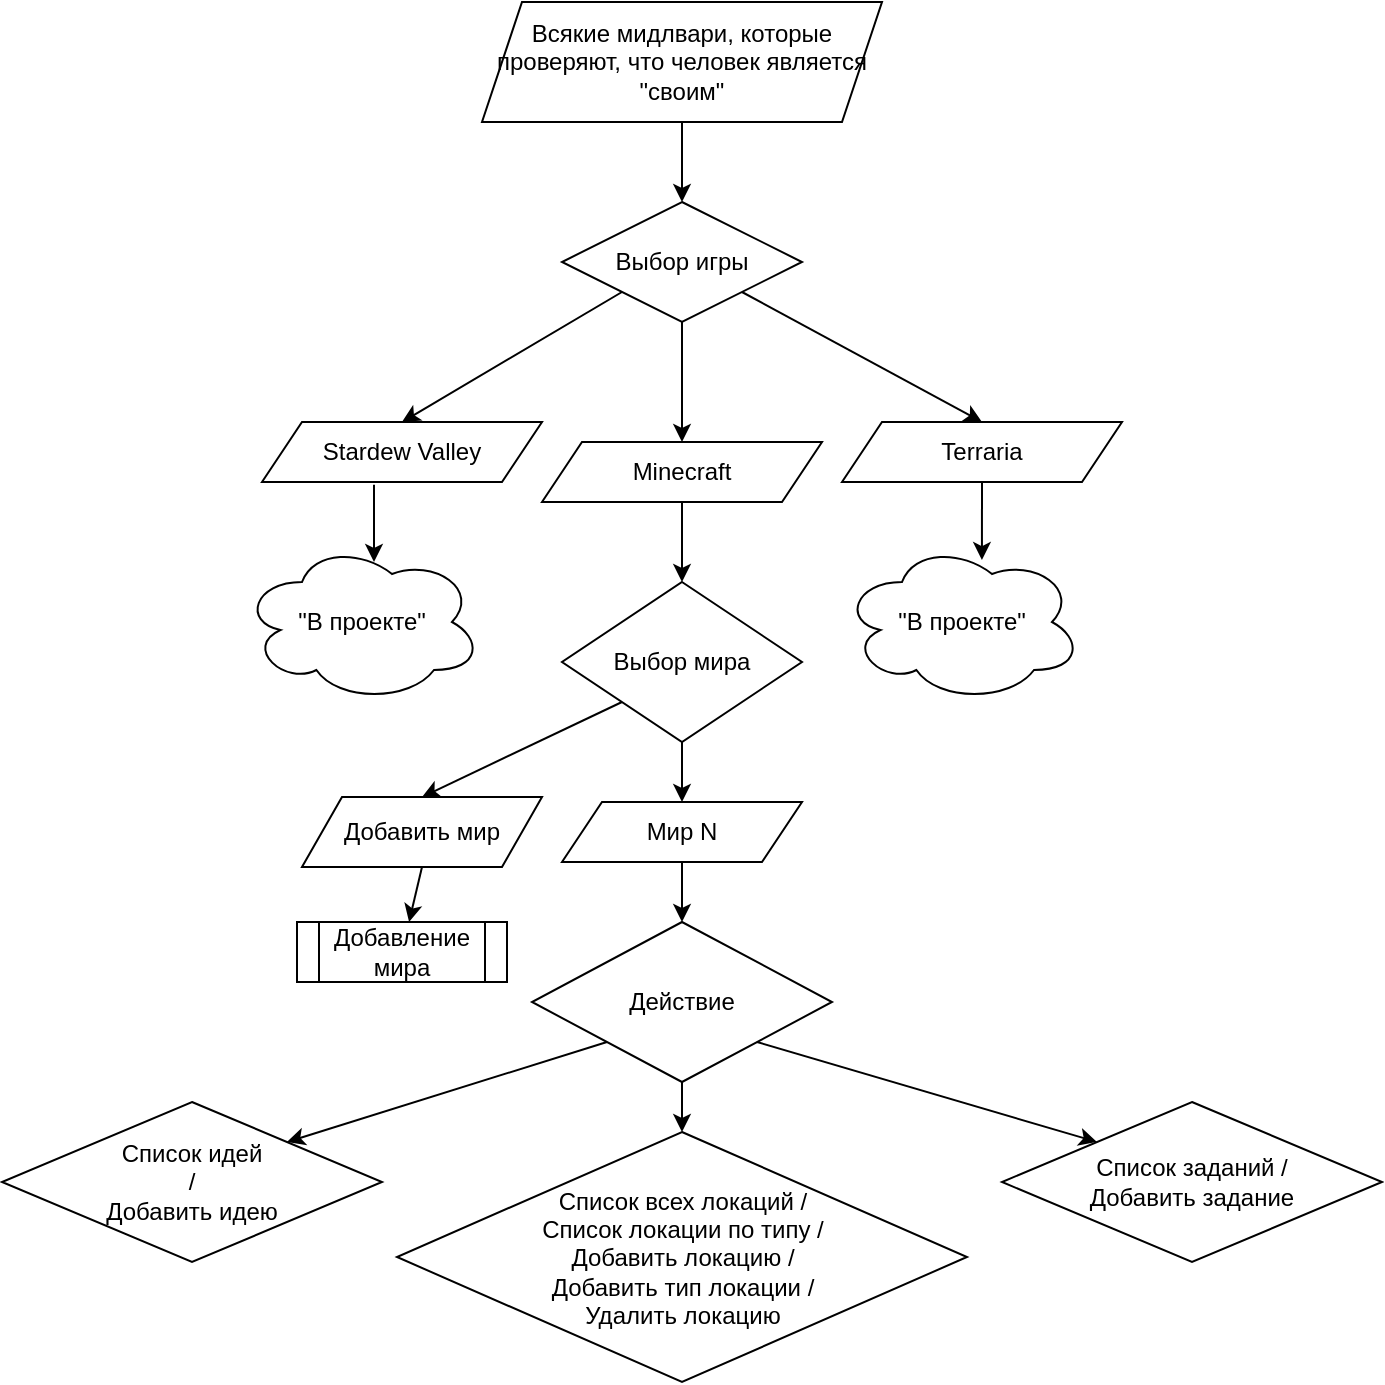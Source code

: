 <mxfile version="20.3.0" type="device"><diagram id="AFFP7eLL_CqjiO_C2e4r" name="Страница 1"><mxGraphModel dx="716" dy="397" grid="1" gridSize="10" guides="1" tooltips="1" connect="1" arrows="1" fold="1" page="1" pageScale="1" pageWidth="827" pageHeight="1169" math="0" shadow="0"><root><mxCell id="0"/><mxCell id="1" parent="0"/><mxCell id="5rMdnoEMVstbECh4egr8-1" value="Выбор игры" style="rhombus;whiteSpace=wrap;html=1;fontFamily=Helvetica;fontSize=12;fontColor=default;align=center;strokeColor=default;fillColor=default;" vertex="1" parent="1"><mxGeometry x="340" y="120" width="120" height="60" as="geometry"/></mxCell><mxCell id="5rMdnoEMVstbECh4egr8-2" value="Всякие мидлвари, которые проверяют, что человек является &quot;своим&quot;" style="shape=parallelogram;perimeter=parallelogramPerimeter;whiteSpace=wrap;html=1;fixedSize=1;fontFamily=Helvetica;fontSize=12;fontColor=default;align=center;strokeColor=default;fillColor=default;" vertex="1" parent="1"><mxGeometry x="300" y="20" width="200" height="60" as="geometry"/></mxCell><mxCell id="5rMdnoEMVstbECh4egr8-3" value="" style="endArrow=classic;html=1;rounded=0;exitX=0.5;exitY=1;exitDx=0;exitDy=0;" edge="1" parent="1" source="5rMdnoEMVstbECh4egr8-2"><mxGeometry width="50" height="50" relative="1" as="geometry"><mxPoint x="390" y="300" as="sourcePoint"/><mxPoint x="400" y="120" as="targetPoint"/></mxGeometry></mxCell><mxCell id="5rMdnoEMVstbECh4egr8-4" value="" style="endArrow=classic;html=1;rounded=0;exitX=0;exitY=1;exitDx=0;exitDy=0;entryX=0.5;entryY=0;entryDx=0;entryDy=0;" edge="1" parent="1" source="5rMdnoEMVstbECh4egr8-1" target="5rMdnoEMVstbECh4egr8-8"><mxGeometry width="50" height="50" relative="1" as="geometry"><mxPoint x="170" y="320" as="sourcePoint"/><mxPoint x="290" y="220" as="targetPoint"/></mxGeometry></mxCell><mxCell id="5rMdnoEMVstbECh4egr8-5" value="" style="endArrow=classic;html=1;rounded=0;exitX=0.5;exitY=1;exitDx=0;exitDy=0;entryX=0.5;entryY=0;entryDx=0;entryDy=0;" edge="1" parent="1" source="5rMdnoEMVstbECh4egr8-1" target="5rMdnoEMVstbECh4egr8-7"><mxGeometry width="50" height="50" relative="1" as="geometry"><mxPoint x="380" y="175" as="sourcePoint"/><mxPoint x="400" y="240" as="targetPoint"/></mxGeometry></mxCell><mxCell id="5rMdnoEMVstbECh4egr8-6" value="" style="endArrow=classic;html=1;rounded=0;exitX=1;exitY=1;exitDx=0;exitDy=0;entryX=0.5;entryY=0;entryDx=0;entryDy=0;" edge="1" parent="1" source="5rMdnoEMVstbECh4egr8-1" target="5rMdnoEMVstbECh4egr8-9"><mxGeometry width="50" height="50" relative="1" as="geometry"><mxPoint x="410" y="190" as="sourcePoint"/><mxPoint x="510" y="220" as="targetPoint"/></mxGeometry></mxCell><mxCell id="5rMdnoEMVstbECh4egr8-7" value="Minecraft" style="shape=parallelogram;perimeter=parallelogramPerimeter;whiteSpace=wrap;html=1;fixedSize=1;" vertex="1" parent="1"><mxGeometry x="330" y="240" width="140" height="30" as="geometry"/></mxCell><mxCell id="5rMdnoEMVstbECh4egr8-8" value="Stardew Valley" style="shape=parallelogram;perimeter=parallelogramPerimeter;whiteSpace=wrap;html=1;fixedSize=1;" vertex="1" parent="1"><mxGeometry x="190" y="230" width="140" height="30" as="geometry"/></mxCell><mxCell id="5rMdnoEMVstbECh4egr8-9" value="Terraria" style="shape=parallelogram;perimeter=parallelogramPerimeter;whiteSpace=wrap;html=1;fixedSize=1;" vertex="1" parent="1"><mxGeometry x="480" y="230" width="140" height="30" as="geometry"/></mxCell><mxCell id="5rMdnoEMVstbECh4egr8-10" value="&quot;В проекте&quot;" style="ellipse;shape=cloud;whiteSpace=wrap;html=1;" vertex="1" parent="1"><mxGeometry x="180" y="290" width="120" height="80" as="geometry"/></mxCell><mxCell id="5rMdnoEMVstbECh4egr8-11" value="&quot;В проекте&quot;" style="ellipse;shape=cloud;whiteSpace=wrap;html=1;" vertex="1" parent="1"><mxGeometry x="480" y="290" width="120" height="80" as="geometry"/></mxCell><mxCell id="5rMdnoEMVstbECh4egr8-12" value="" style="endArrow=classic;html=1;rounded=0;exitX=0.5;exitY=1;exitDx=0;exitDy=0;entryX=0.583;entryY=0.113;entryDx=0;entryDy=0;entryPerimeter=0;" edge="1" parent="1" source="5rMdnoEMVstbECh4egr8-9" target="5rMdnoEMVstbECh4egr8-11"><mxGeometry width="50" height="50" relative="1" as="geometry"><mxPoint x="440" y="175" as="sourcePoint"/><mxPoint x="560" y="240" as="targetPoint"/></mxGeometry></mxCell><mxCell id="5rMdnoEMVstbECh4egr8-13" value="" style="endArrow=classic;html=1;rounded=0;exitX=0.4;exitY=1.047;exitDx=0;exitDy=0;exitPerimeter=0;" edge="1" parent="1" source="5rMdnoEMVstbECh4egr8-8"><mxGeometry width="50" height="50" relative="1" as="geometry"><mxPoint x="560" y="270" as="sourcePoint"/><mxPoint x="246" y="300" as="targetPoint"/></mxGeometry></mxCell><mxCell id="5rMdnoEMVstbECh4egr8-14" value="Выбор мира" style="rhombus;whiteSpace=wrap;html=1;" vertex="1" parent="1"><mxGeometry x="340" y="310" width="120" height="80" as="geometry"/></mxCell><mxCell id="5rMdnoEMVstbECh4egr8-15" value="Мир N" style="shape=parallelogram;perimeter=parallelogramPerimeter;whiteSpace=wrap;html=1;fixedSize=1;" vertex="1" parent="1"><mxGeometry x="340" y="420" width="120" height="30" as="geometry"/></mxCell><mxCell id="5rMdnoEMVstbECh4egr8-16" value="" style="endArrow=classic;html=1;rounded=0;exitX=0.5;exitY=1;exitDx=0;exitDy=0;entryX=0.5;entryY=0;entryDx=0;entryDy=0;" edge="1" parent="1" source="5rMdnoEMVstbECh4egr8-7" target="5rMdnoEMVstbECh4egr8-14"><mxGeometry width="50" height="50" relative="1" as="geometry"><mxPoint x="256" y="271.41" as="sourcePoint"/><mxPoint x="256" y="310" as="targetPoint"/></mxGeometry></mxCell><mxCell id="5rMdnoEMVstbECh4egr8-17" value="" style="endArrow=classic;html=1;rounded=0;exitX=0.5;exitY=1;exitDx=0;exitDy=0;entryX=0.5;entryY=0;entryDx=0;entryDy=0;" edge="1" parent="1" source="5rMdnoEMVstbECh4egr8-14" target="5rMdnoEMVstbECh4egr8-15"><mxGeometry width="50" height="50" relative="1" as="geometry"><mxPoint x="410" y="280" as="sourcePoint"/><mxPoint x="410" y="320" as="targetPoint"/></mxGeometry></mxCell><mxCell id="5rMdnoEMVstbECh4egr8-18" value="Действие" style="rhombus;whiteSpace=wrap;html=1;" vertex="1" parent="1"><mxGeometry x="325" y="480" width="150" height="80" as="geometry"/></mxCell><mxCell id="5rMdnoEMVstbECh4egr8-19" value="" style="endArrow=classic;html=1;rounded=0;exitX=0.5;exitY=1;exitDx=0;exitDy=0;entryX=0.5;entryY=0;entryDx=0;entryDy=0;" edge="1" parent="1" source="5rMdnoEMVstbECh4egr8-15" target="5rMdnoEMVstbECh4egr8-18"><mxGeometry width="50" height="50" relative="1" as="geometry"><mxPoint x="370" y="560" as="sourcePoint"/><mxPoint x="420" y="510" as="targetPoint"/></mxGeometry></mxCell><mxCell id="5rMdnoEMVstbECh4egr8-21" value="Список идей&lt;br&gt;/&lt;br&gt;Добавить идею" style="rhombus;whiteSpace=wrap;html=1;" vertex="1" parent="1"><mxGeometry x="60" y="570" width="190" height="80" as="geometry"/></mxCell><mxCell id="5rMdnoEMVstbECh4egr8-22" value="Список всех локаций /&lt;br&gt;Список локации по типу /&lt;br&gt;Добавить локацию /&lt;br&gt;Добавить тип локации /&lt;br&gt;Удалить локацию" style="rhombus;whiteSpace=wrap;html=1;" vertex="1" parent="1"><mxGeometry x="257.5" y="585" width="285" height="125" as="geometry"/></mxCell><mxCell id="5rMdnoEMVstbECh4egr8-23" value="Добавить мир" style="shape=parallelogram;perimeter=parallelogramPerimeter;whiteSpace=wrap;html=1;fixedSize=1;" vertex="1" parent="1"><mxGeometry x="210" y="417.5" width="120" height="35" as="geometry"/></mxCell><mxCell id="5rMdnoEMVstbECh4egr8-24" value="" style="endArrow=classic;html=1;rounded=0;exitX=0;exitY=1;exitDx=0;exitDy=0;entryX=0.5;entryY=0;entryDx=0;entryDy=0;" edge="1" parent="1" source="5rMdnoEMVstbECh4egr8-14" target="5rMdnoEMVstbECh4egr8-23"><mxGeometry width="50" height="50" relative="1" as="geometry"><mxPoint x="410" y="400.0" as="sourcePoint"/><mxPoint x="410" y="430.0" as="targetPoint"/></mxGeometry></mxCell><mxCell id="5rMdnoEMVstbECh4egr8-26" value="Добавление мира" style="shape=process;whiteSpace=wrap;html=1;backgroundOutline=1;" vertex="1" parent="1"><mxGeometry x="207.5" y="480" width="105" height="30" as="geometry"/></mxCell><mxCell id="5rMdnoEMVstbECh4egr8-27" value="" style="endArrow=classic;html=1;rounded=0;exitX=0.5;exitY=1;exitDx=0;exitDy=0;" edge="1" parent="1" source="5rMdnoEMVstbECh4egr8-23" target="5rMdnoEMVstbECh4egr8-26"><mxGeometry width="50" height="50" relative="1" as="geometry"><mxPoint x="260" y="450" as="sourcePoint"/><mxPoint x="420" y="420" as="targetPoint"/></mxGeometry></mxCell><mxCell id="5rMdnoEMVstbECh4egr8-28" value="Список заданий /&lt;br&gt;Добавить задание" style="rhombus;whiteSpace=wrap;html=1;" vertex="1" parent="1"><mxGeometry x="560" y="570" width="190" height="80" as="geometry"/></mxCell><mxCell id="5rMdnoEMVstbECh4egr8-29" value="" style="endArrow=classic;html=1;rounded=0;entryX=0.5;entryY=0;entryDx=0;entryDy=0;" edge="1" parent="1" target="5rMdnoEMVstbECh4egr8-22"><mxGeometry width="50" height="50" relative="1" as="geometry"><mxPoint x="400" y="560" as="sourcePoint"/><mxPoint x="420" y="540" as="targetPoint"/></mxGeometry></mxCell><mxCell id="5rMdnoEMVstbECh4egr8-30" value="" style="endArrow=classic;html=1;rounded=0;entryX=1;entryY=0;entryDx=0;entryDy=0;exitX=0;exitY=1;exitDx=0;exitDy=0;" edge="1" parent="1" source="5rMdnoEMVstbECh4egr8-18" target="5rMdnoEMVstbECh4egr8-21"><mxGeometry width="50" height="50" relative="1" as="geometry"><mxPoint x="410" y="570.0" as="sourcePoint"/><mxPoint x="410" y="595.0" as="targetPoint"/></mxGeometry></mxCell><mxCell id="5rMdnoEMVstbECh4egr8-31" value="" style="endArrow=classic;html=1;rounded=0;entryX=0;entryY=0;entryDx=0;entryDy=0;exitX=1;exitY=1;exitDx=0;exitDy=0;" edge="1" parent="1" source="5rMdnoEMVstbECh4egr8-18" target="5rMdnoEMVstbECh4egr8-28"><mxGeometry width="50" height="50" relative="1" as="geometry"><mxPoint x="372.5" y="550.0" as="sourcePoint"/><mxPoint x="212.5" y="600.0" as="targetPoint"/></mxGeometry></mxCell></root></mxGraphModel></diagram></mxfile>